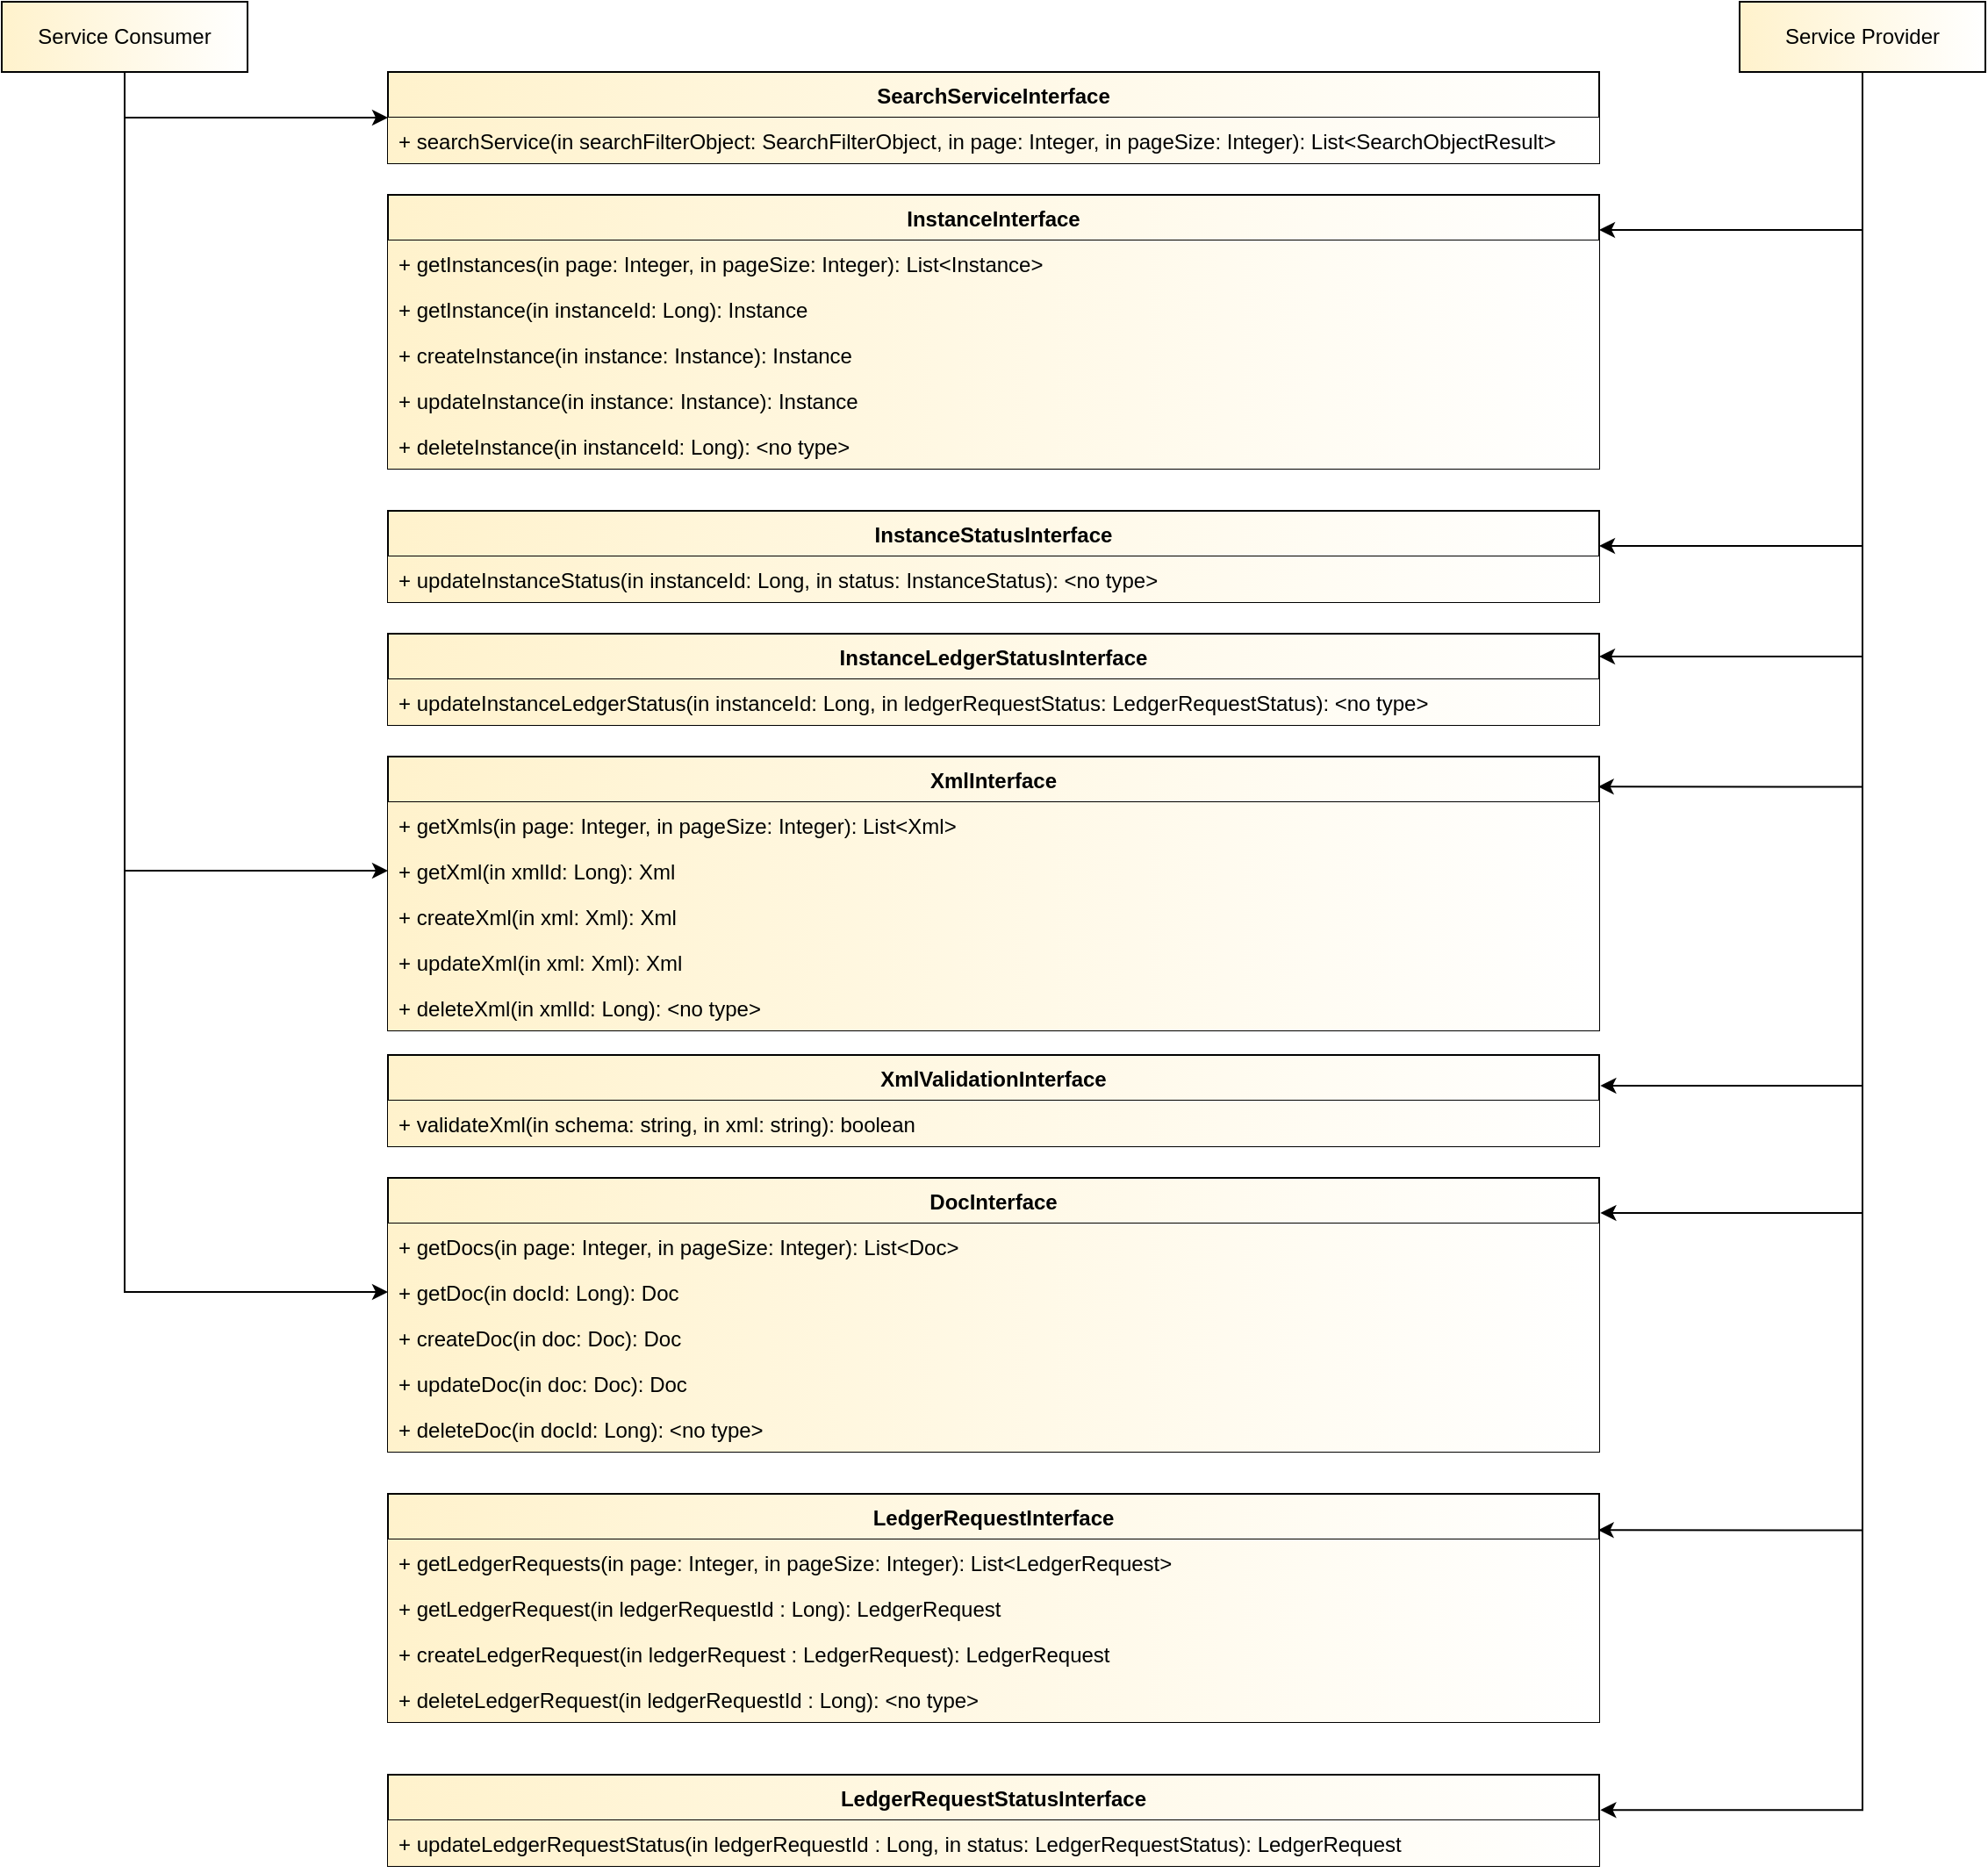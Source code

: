 <mxfile version="20.0.3" type="github">
  <diagram name="Page-1" id="58cdce13-f638-feb5-8d6f-7d28b1aa9fa0">
    <mxGraphModel dx="1422" dy="1641" grid="1" gridSize="10" guides="1" tooltips="1" connect="1" arrows="1" fold="1" page="1" pageScale="1" pageWidth="1100" pageHeight="850" background="none" math="0" shadow="0">
      <root>
        <mxCell id="0" />
        <mxCell id="1" parent="0" />
        <mxCell id="tsz4WT_P7tJj26BBKG4R-13" value="InstanceInterface" style="swimlane;fontStyle=1;align=center;verticalAlign=top;childLayout=stackLayout;horizontal=1;startSize=26;horizontalStack=0;resizeParent=1;resizeParentMax=0;resizeLast=0;collapsible=1;marginBottom=0;rounded=0;glass=0;fillColor=#fff2cc;gradientDirection=east;strokeColor=#000000;gradientColor=#ffffff;" parent="1" vertex="1">
          <mxGeometry x="880" y="-290" width="690" height="156" as="geometry" />
        </mxCell>
        <mxCell id="tsz4WT_P7tJj26BBKG4R-16" value="+ getInstances(in page: Integer, in pageSize: Integer): List&lt;Instance&gt;" style="text;strokeColor=none;fillColor=#fff2cc;align=left;verticalAlign=top;spacingLeft=4;spacingRight=4;overflow=hidden;rotatable=0;points=[[0,0.5],[1,0.5]];portConstraint=eastwest;rounded=0;glass=0;gradientColor=#ffffff;gradientDirection=east;strokeWidth=1;" parent="tsz4WT_P7tJj26BBKG4R-13" vertex="1">
          <mxGeometry y="26" width="690" height="26" as="geometry" />
        </mxCell>
        <mxCell id="bbpTMCwPWstrY-ZhsCIW-13" value="+ getInstance(in instanceId: Long): Instance" style="text;strokeColor=none;fillColor=#fff2cc;align=left;verticalAlign=top;spacingLeft=4;spacingRight=4;overflow=hidden;rotatable=0;points=[[0,0.5],[1,0.5]];portConstraint=eastwest;rounded=0;glass=0;gradientColor=#ffffff;gradientDirection=east;strokeWidth=1;" parent="tsz4WT_P7tJj26BBKG4R-13" vertex="1">
          <mxGeometry y="52" width="690" height="26" as="geometry" />
        </mxCell>
        <mxCell id="tsz4WT_P7tJj26BBKG4R-20" value="+ createInstance(in instance: Instance): Instance" style="text;strokeColor=none;fillColor=#fff2cc;align=left;verticalAlign=top;spacingLeft=4;spacingRight=4;overflow=hidden;rotatable=0;points=[[0,0.5],[1,0.5]];portConstraint=eastwest;rounded=0;glass=0;gradientColor=#ffffff;gradientDirection=east;strokeWidth=1;" parent="tsz4WT_P7tJj26BBKG4R-13" vertex="1">
          <mxGeometry y="78" width="690" height="26" as="geometry" />
        </mxCell>
        <mxCell id="tsz4WT_P7tJj26BBKG4R-21" value="+ updateInstance(in instance: Instance): Instance" style="text;strokeColor=none;fillColor=#fff2cc;align=left;verticalAlign=top;spacingLeft=4;spacingRight=4;overflow=hidden;rotatable=0;points=[[0,0.5],[1,0.5]];portConstraint=eastwest;rounded=0;glass=0;gradientColor=#ffffff;gradientDirection=east;strokeWidth=1;" parent="tsz4WT_P7tJj26BBKG4R-13" vertex="1">
          <mxGeometry y="104" width="690" height="26" as="geometry" />
        </mxCell>
        <mxCell id="tsz4WT_P7tJj26BBKG4R-22" value="+ deleteInstance(in instanceId: Long): &lt;no type&gt;&#xa;" style="text;strokeColor=none;fillColor=#fff2cc;align=left;verticalAlign=top;spacingLeft=4;spacingRight=4;overflow=hidden;rotatable=0;points=[[0,0.5],[1,0.5]];portConstraint=eastwest;rounded=0;glass=0;gradientColor=#ffffff;gradientDirection=east;strokeWidth=1;" parent="tsz4WT_P7tJj26BBKG4R-13" vertex="1">
          <mxGeometry y="130" width="690" height="26" as="geometry" />
        </mxCell>
        <mxCell id="tsz4WT_P7tJj26BBKG4R-36" value="DocInterface" style="swimlane;fontStyle=1;align=center;verticalAlign=top;childLayout=stackLayout;horizontal=1;startSize=26;horizontalStack=0;resizeParent=1;resizeParentMax=0;resizeLast=0;collapsible=1;marginBottom=0;rounded=0;glass=0;fillColor=#fff2cc;gradientDirection=east;strokeColor=#000000;gradientColor=#ffffff;" parent="1" vertex="1">
          <mxGeometry x="880" y="270" width="690" height="156" as="geometry" />
        </mxCell>
        <mxCell id="tsz4WT_P7tJj26BBKG4R-38" value="+ getDocs(in page: Integer, in pageSize: Integer): List&lt;Doc&gt;" style="text;strokeColor=none;fillColor=#fff2cc;align=left;verticalAlign=top;spacingLeft=4;spacingRight=4;overflow=hidden;rotatable=0;points=[[0,0.5],[1,0.5]];portConstraint=eastwest;rounded=0;glass=0;gradientColor=#ffffff;gradientDirection=east;strokeWidth=1;" parent="tsz4WT_P7tJj26BBKG4R-36" vertex="1">
          <mxGeometry y="26" width="690" height="26" as="geometry" />
        </mxCell>
        <mxCell id="bbpTMCwPWstrY-ZhsCIW-15" value="+ getDoc(in docId: Long): Doc" style="text;strokeColor=none;fillColor=#fff2cc;align=left;verticalAlign=top;spacingLeft=4;spacingRight=4;overflow=hidden;rotatable=0;points=[[0,0.5],[1,0.5]];portConstraint=eastwest;rounded=0;glass=0;gradientColor=#ffffff;gradientDirection=east;strokeWidth=1;" parent="tsz4WT_P7tJj26BBKG4R-36" vertex="1">
          <mxGeometry y="52" width="690" height="26" as="geometry" />
        </mxCell>
        <mxCell id="tsz4WT_P7tJj26BBKG4R-39" value="+ createDoc(in doc: Doc): Doc" style="text;strokeColor=none;fillColor=#fff2cc;align=left;verticalAlign=top;spacingLeft=4;spacingRight=4;overflow=hidden;rotatable=0;points=[[0,0.5],[1,0.5]];portConstraint=eastwest;rounded=0;glass=0;gradientColor=#ffffff;gradientDirection=east;strokeWidth=1;" parent="tsz4WT_P7tJj26BBKG4R-36" vertex="1">
          <mxGeometry y="78" width="690" height="26" as="geometry" />
        </mxCell>
        <mxCell id="tsz4WT_P7tJj26BBKG4R-40" value="+ updateDoc(in doc: Doc): Doc" style="text;strokeColor=none;fillColor=#fff2cc;align=left;verticalAlign=top;spacingLeft=4;spacingRight=4;overflow=hidden;rotatable=0;points=[[0,0.5],[1,0.5]];portConstraint=eastwest;rounded=0;glass=0;gradientColor=#ffffff;gradientDirection=east;strokeWidth=1;" parent="tsz4WT_P7tJj26BBKG4R-36" vertex="1">
          <mxGeometry y="104" width="690" height="26" as="geometry" />
        </mxCell>
        <mxCell id="tsz4WT_P7tJj26BBKG4R-41" value="+ deleteDoc(in docId: Long): &lt;no type&gt;&#xa;" style="text;strokeColor=none;fillColor=#fff2cc;align=left;verticalAlign=top;spacingLeft=4;spacingRight=4;overflow=hidden;rotatable=0;points=[[0,0.5],[1,0.5]];portConstraint=eastwest;rounded=0;glass=0;gradientColor=#ffffff;gradientDirection=east;strokeWidth=1;" parent="tsz4WT_P7tJj26BBKG4R-36" vertex="1">
          <mxGeometry y="130" width="690" height="26" as="geometry" />
        </mxCell>
        <mxCell id="tsz4WT_P7tJj26BBKG4R-30" value="XmlInterface" style="swimlane;fontStyle=1;align=center;verticalAlign=top;childLayout=stackLayout;horizontal=1;startSize=26;horizontalStack=0;resizeParent=1;resizeParentMax=0;resizeLast=0;collapsible=1;marginBottom=0;rounded=0;glass=0;fillColor=#fff2cc;gradientDirection=east;strokeColor=#000000;gradientColor=#ffffff;" parent="1" vertex="1">
          <mxGeometry x="880" y="30" width="690" height="156" as="geometry" />
        </mxCell>
        <mxCell id="tsz4WT_P7tJj26BBKG4R-32" value="+ getXmls(in page: Integer, in pageSize: Integer): List&lt;Xml&gt;" style="text;strokeColor=none;fillColor=#fff2cc;align=left;verticalAlign=top;spacingLeft=4;spacingRight=4;overflow=hidden;rotatable=0;points=[[0,0.5],[1,0.5]];portConstraint=eastwest;rounded=0;glass=0;gradientColor=#ffffff;gradientDirection=east;strokeWidth=1;" parent="tsz4WT_P7tJj26BBKG4R-30" vertex="1">
          <mxGeometry y="26" width="690" height="26" as="geometry" />
        </mxCell>
        <mxCell id="bbpTMCwPWstrY-ZhsCIW-14" value="+ getXml(in xmlId: Long): Xml" style="text;strokeColor=none;fillColor=#fff2cc;align=left;verticalAlign=top;spacingLeft=4;spacingRight=4;overflow=hidden;rotatable=0;points=[[0,0.5],[1,0.5]];portConstraint=eastwest;rounded=0;glass=0;gradientColor=#ffffff;gradientDirection=east;strokeWidth=1;" parent="tsz4WT_P7tJj26BBKG4R-30" vertex="1">
          <mxGeometry y="52" width="690" height="26" as="geometry" />
        </mxCell>
        <mxCell id="tsz4WT_P7tJj26BBKG4R-33" value="+ createXml(in xml: Xml): Xml" style="text;strokeColor=none;fillColor=#fff2cc;align=left;verticalAlign=top;spacingLeft=4;spacingRight=4;overflow=hidden;rotatable=0;points=[[0,0.5],[1,0.5]];portConstraint=eastwest;rounded=0;glass=0;gradientColor=#ffffff;gradientDirection=east;strokeWidth=1;" parent="tsz4WT_P7tJj26BBKG4R-30" vertex="1">
          <mxGeometry y="78" width="690" height="26" as="geometry" />
        </mxCell>
        <mxCell id="tsz4WT_P7tJj26BBKG4R-34" value="+ updateXml(in xml: Xml): Xml" style="text;strokeColor=none;fillColor=#fff2cc;align=left;verticalAlign=top;spacingLeft=4;spacingRight=4;overflow=hidden;rotatable=0;points=[[0,0.5],[1,0.5]];portConstraint=eastwest;rounded=0;glass=0;gradientColor=#ffffff;gradientDirection=east;strokeWidth=1;" parent="tsz4WT_P7tJj26BBKG4R-30" vertex="1">
          <mxGeometry y="104" width="690" height="26" as="geometry" />
        </mxCell>
        <mxCell id="tsz4WT_P7tJj26BBKG4R-35" value="+ deleteXml(in xmlId: Long): &lt;no type&gt;&#xa;" style="text;strokeColor=none;fillColor=#fff2cc;align=left;verticalAlign=top;spacingLeft=4;spacingRight=4;overflow=hidden;rotatable=0;points=[[0,0.5],[1,0.5]];portConstraint=eastwest;rounded=0;glass=0;gradientColor=#ffffff;gradientDirection=east;strokeWidth=1;" parent="tsz4WT_P7tJj26BBKG4R-30" vertex="1">
          <mxGeometry y="130" width="690" height="26" as="geometry" />
        </mxCell>
        <mxCell id="tsz4WT_P7tJj26BBKG4R-42" value="SearchServiceInterface" style="swimlane;fontStyle=1;align=center;verticalAlign=top;childLayout=stackLayout;horizontal=1;startSize=26;horizontalStack=0;resizeParent=1;resizeParentMax=0;resizeLast=0;collapsible=1;marginBottom=0;rounded=0;glass=0;fillColor=#fff2cc;gradientDirection=east;strokeColor=#000000;gradientColor=#ffffff;" parent="1" vertex="1">
          <mxGeometry x="880" y="-360" width="690" height="52" as="geometry" />
        </mxCell>
        <mxCell id="tsz4WT_P7tJj26BBKG4R-44" value="+ searchService(in searchFilterObject: SearchFilterObject, in page: Integer, in pageSize: Integer): List&lt;SearchObjectResult&gt;" style="text;strokeColor=none;fillColor=#fff2cc;align=left;verticalAlign=top;spacingLeft=4;spacingRight=4;overflow=hidden;rotatable=0;points=[[0,0.5],[1,0.5]];portConstraint=eastwest;rounded=0;glass=0;gradientColor=#ffffff;gradientDirection=east;strokeWidth=1;" parent="tsz4WT_P7tJj26BBKG4R-42" vertex="1">
          <mxGeometry y="26" width="690" height="26" as="geometry" />
        </mxCell>
        <mxCell id="bbpTMCwPWstrY-ZhsCIW-4" style="edgeStyle=orthogonalEdgeStyle;rounded=0;orthogonalLoop=1;jettySize=auto;html=1;exitX=0.5;exitY=1;exitDx=0;exitDy=0;" parent="1" source="tsz4WT_P7tJj26BBKG4R-49" edge="1">
          <mxGeometry relative="1" as="geometry">
            <mxPoint x="1570" y="-270" as="targetPoint" />
            <Array as="points">
              <mxPoint x="1720" y="-270" />
            </Array>
          </mxGeometry>
        </mxCell>
        <mxCell id="bbpTMCwPWstrY-ZhsCIW-5" style="edgeStyle=orthogonalEdgeStyle;rounded=0;orthogonalLoop=1;jettySize=auto;html=1;exitX=0.5;exitY=1;exitDx=0;exitDy=0;entryX=0.999;entryY=0.11;entryDx=0;entryDy=0;entryPerimeter=0;" parent="1" source="tsz4WT_P7tJj26BBKG4R-49" target="tsz4WT_P7tJj26BBKG4R-30" edge="1">
          <mxGeometry relative="1" as="geometry" />
        </mxCell>
        <mxCell id="bbpTMCwPWstrY-ZhsCIW-6" style="edgeStyle=orthogonalEdgeStyle;rounded=0;orthogonalLoop=1;jettySize=auto;html=1;entryX=1.001;entryY=0.122;entryDx=0;entryDy=0;exitX=0.5;exitY=1;exitDx=0;exitDy=0;entryPerimeter=0;" parent="1" source="tsz4WT_P7tJj26BBKG4R-49" target="tsz4WT_P7tJj26BBKG4R-36" edge="1">
          <mxGeometry relative="1" as="geometry">
            <Array as="points">
              <mxPoint x="1720" y="290" />
            </Array>
          </mxGeometry>
        </mxCell>
        <mxCell id="bbpTMCwPWstrY-ZhsCIW-7" style="edgeStyle=orthogonalEdgeStyle;rounded=0;orthogonalLoop=1;jettySize=auto;html=1;entryX=0.999;entryY=0.159;entryDx=0;entryDy=0;exitX=0.5;exitY=1;exitDx=0;exitDy=0;entryPerimeter=0;" parent="1" source="tsz4WT_P7tJj26BBKG4R-49" target="tsz4WT_P7tJj26BBKG4R-51" edge="1">
          <mxGeometry relative="1" as="geometry">
            <Array as="points">
              <mxPoint x="1720" y="471" />
            </Array>
          </mxGeometry>
        </mxCell>
        <mxCell id="bbpTMCwPWstrY-ZhsCIW-35" style="edgeStyle=orthogonalEdgeStyle;rounded=0;orthogonalLoop=1;jettySize=auto;html=1;" parent="1" source="tsz4WT_P7tJj26BBKG4R-49" edge="1">
          <mxGeometry relative="1" as="geometry">
            <mxPoint x="1570" y="-90" as="targetPoint" />
            <Array as="points">
              <mxPoint x="1720" y="-90" />
              <mxPoint x="1570" y="-90" />
            </Array>
          </mxGeometry>
        </mxCell>
        <mxCell id="bbpTMCwPWstrY-ZhsCIW-36" style="edgeStyle=orthogonalEdgeStyle;rounded=0;orthogonalLoop=1;jettySize=auto;html=1;entryX=1;entryY=0.25;entryDx=0;entryDy=0;" parent="1" source="tsz4WT_P7tJj26BBKG4R-49" target="bbpTMCwPWstrY-ZhsCIW-32" edge="1">
          <mxGeometry relative="1" as="geometry">
            <Array as="points">
              <mxPoint x="1720" y="-27" />
            </Array>
          </mxGeometry>
        </mxCell>
        <mxCell id="bbpTMCwPWstrY-ZhsCIW-37" style="edgeStyle=orthogonalEdgeStyle;rounded=0;orthogonalLoop=1;jettySize=auto;html=1;entryX=1.001;entryY=0.387;entryDx=0;entryDy=0;entryPerimeter=0;" parent="1" source="tsz4WT_P7tJj26BBKG4R-49" target="bbpTMCwPWstrY-ZhsCIW-8" edge="1">
          <mxGeometry relative="1" as="geometry">
            <Array as="points">
              <mxPoint x="1720" y="630" />
            </Array>
          </mxGeometry>
        </mxCell>
        <mxCell id="bbpTMCwPWstrY-ZhsCIW-45" style="edgeStyle=orthogonalEdgeStyle;rounded=0;orthogonalLoop=1;jettySize=auto;html=1;entryX=1.001;entryY=0.336;entryDx=0;entryDy=0;exitX=0.5;exitY=1;exitDx=0;exitDy=0;entryPerimeter=0;" parent="1" source="tsz4WT_P7tJj26BBKG4R-49" target="bbpTMCwPWstrY-ZhsCIW-38" edge="1">
          <mxGeometry relative="1" as="geometry" />
        </mxCell>
        <mxCell id="tsz4WT_P7tJj26BBKG4R-49" value="&lt;div&gt;Service Provider&lt;/div&gt;" style="rounded=0;whiteSpace=wrap;html=1;glass=0;strokeColor=#000000;strokeWidth=1;fillColor=#fff2cc;gradientDirection=east;gradientColor=#ffffff;" parent="1" vertex="1">
          <mxGeometry x="1650" y="-400" width="140" height="40" as="geometry" />
        </mxCell>
        <mxCell id="bbpTMCwPWstrY-ZhsCIW-1" style="edgeStyle=orthogonalEdgeStyle;rounded=0;orthogonalLoop=1;jettySize=auto;html=1;entryX=0;entryY=0.5;entryDx=0;entryDy=0;exitX=0.5;exitY=1;exitDx=0;exitDy=0;" parent="1" source="tsz4WT_P7tJj26BBKG4R-50" target="tsz4WT_P7tJj26BBKG4R-42" edge="1">
          <mxGeometry relative="1" as="geometry">
            <Array as="points">
              <mxPoint x="730" y="-334" />
            </Array>
          </mxGeometry>
        </mxCell>
        <mxCell id="bbpTMCwPWstrY-ZhsCIW-2" style="edgeStyle=orthogonalEdgeStyle;rounded=0;orthogonalLoop=1;jettySize=auto;html=1;entryX=0;entryY=0.5;entryDx=0;entryDy=0;" parent="1" source="tsz4WT_P7tJj26BBKG4R-50" target="bbpTMCwPWstrY-ZhsCIW-14" edge="1">
          <mxGeometry relative="1" as="geometry" />
        </mxCell>
        <mxCell id="bbpTMCwPWstrY-ZhsCIW-3" style="edgeStyle=orthogonalEdgeStyle;rounded=0;orthogonalLoop=1;jettySize=auto;html=1;entryX=0;entryY=0.5;entryDx=0;entryDy=0;exitX=0.5;exitY=1;exitDx=0;exitDy=0;" parent="1" source="tsz4WT_P7tJj26BBKG4R-50" target="bbpTMCwPWstrY-ZhsCIW-15" edge="1">
          <mxGeometry relative="1" as="geometry" />
        </mxCell>
        <mxCell id="tsz4WT_P7tJj26BBKG4R-50" value="&lt;div&gt;Service Consumer&lt;/div&gt;" style="rounded=0;whiteSpace=wrap;html=1;glass=0;strokeColor=#000000;strokeWidth=1;fillColor=#fff2cc;gradientDirection=east;gradientColor=#ffffff;" parent="1" vertex="1">
          <mxGeometry x="660" y="-400" width="140" height="40" as="geometry" />
        </mxCell>
        <mxCell id="tsz4WT_P7tJj26BBKG4R-51" value="LedgerRequestInterface" style="swimlane;fontStyle=1;align=center;verticalAlign=top;childLayout=stackLayout;horizontal=1;startSize=26;horizontalStack=0;resizeParent=1;resizeParentMax=0;resizeLast=0;collapsible=1;marginBottom=0;rounded=0;glass=0;fillColor=#fff2cc;gradientDirection=east;strokeColor=#000000;gradientColor=#ffffff;" parent="1" vertex="1">
          <mxGeometry x="880" y="450" width="690" height="130" as="geometry" />
        </mxCell>
        <mxCell id="tsz4WT_P7tJj26BBKG4R-55" value="+ getLedgerRequests(in page: Integer, in pageSize: Integer): List&lt;LedgerRequest&gt;" style="text;strokeColor=none;fillColor=#fff2cc;align=left;verticalAlign=top;spacingLeft=4;spacingRight=4;overflow=hidden;rotatable=0;points=[[0,0.5],[1,0.5]];portConstraint=eastwest;rounded=0;glass=0;gradientColor=#ffffff;gradientDirection=east;strokeWidth=1;" parent="tsz4WT_P7tJj26BBKG4R-51" vertex="1">
          <mxGeometry y="26" width="690" height="26" as="geometry" />
        </mxCell>
        <mxCell id="tsz4WT_P7tJj26BBKG4R-54" value="+ getLedgerRequest(in ledgerRequestId : Long): LedgerRequest " style="text;strokeColor=none;fillColor=#fff2cc;align=left;verticalAlign=top;spacingLeft=4;spacingRight=4;overflow=hidden;rotatable=0;points=[[0,0.5],[1,0.5]];portConstraint=eastwest;rounded=0;glass=0;gradientColor=#ffffff;gradientDirection=east;strokeWidth=1;" parent="tsz4WT_P7tJj26BBKG4R-51" vertex="1">
          <mxGeometry y="52" width="690" height="26" as="geometry" />
        </mxCell>
        <mxCell id="tsz4WT_P7tJj26BBKG4R-57" value="+ createLedgerRequest(in ledgerRequest : LedgerRequest): LedgerRequest" style="text;strokeColor=none;fillColor=#fff2cc;align=left;verticalAlign=top;spacingLeft=4;spacingRight=4;overflow=hidden;rotatable=0;points=[[0,0.5],[1,0.5]];portConstraint=eastwest;rounded=0;glass=0;gradientColor=#ffffff;gradientDirection=east;strokeWidth=1;" parent="tsz4WT_P7tJj26BBKG4R-51" vertex="1">
          <mxGeometry y="78" width="690" height="26" as="geometry" />
        </mxCell>
        <mxCell id="tsz4WT_P7tJj26BBKG4R-56" value="+ deleteLedgerRequest(in ledgerRequestId : Long): &lt;no type&gt;&#xa;" style="text;strokeColor=none;fillColor=#fff2cc;align=left;verticalAlign=top;spacingLeft=4;spacingRight=4;overflow=hidden;rotatable=0;points=[[0,0.5],[1,0.5]];portConstraint=eastwest;rounded=0;glass=0;gradientColor=#ffffff;gradientDirection=east;strokeWidth=1;" parent="tsz4WT_P7tJj26BBKG4R-51" vertex="1">
          <mxGeometry y="104" width="690" height="26" as="geometry" />
        </mxCell>
        <mxCell id="bbpTMCwPWstrY-ZhsCIW-8" value="LedgerRequestStatusInterface" style="swimlane;fontStyle=1;align=center;verticalAlign=top;childLayout=stackLayout;horizontal=1;startSize=26;horizontalStack=0;resizeParent=1;resizeParentMax=0;resizeLast=0;collapsible=1;marginBottom=0;rounded=0;glass=0;fillColor=#fff2cc;gradientDirection=east;strokeColor=#000000;gradientColor=#ffffff;" parent="1" vertex="1">
          <mxGeometry x="880" y="610" width="690" height="52" as="geometry" />
        </mxCell>
        <mxCell id="bbpTMCwPWstrY-ZhsCIW-11" value="+ updateLedgerRequestStatus(in ledgerRequestId : Long, in status: LedgerRequestStatus): LedgerRequest" style="text;strokeColor=none;fillColor=#fff2cc;align=left;verticalAlign=top;spacingLeft=4;spacingRight=4;overflow=hidden;rotatable=0;points=[[0,0.5],[1,0.5]];portConstraint=eastwest;rounded=0;glass=0;gradientColor=#ffffff;gradientDirection=east;strokeWidth=1;" parent="bbpTMCwPWstrY-ZhsCIW-8" vertex="1">
          <mxGeometry y="26" width="690" height="26" as="geometry" />
        </mxCell>
        <mxCell id="bbpTMCwPWstrY-ZhsCIW-16" value="InstanceStatusInterface" style="swimlane;fontStyle=1;align=center;verticalAlign=top;childLayout=stackLayout;horizontal=1;startSize=26;horizontalStack=0;resizeParent=1;resizeParentMax=0;resizeLast=0;collapsible=1;marginBottom=0;rounded=0;glass=0;fillColor=#fff2cc;gradientDirection=east;strokeColor=#000000;gradientColor=#ffffff;" parent="1" vertex="1">
          <mxGeometry x="880" y="-110" width="690" height="52" as="geometry" />
        </mxCell>
        <mxCell id="bbpTMCwPWstrY-ZhsCIW-22" value="+ updateInstanceStatus(in instanceId: Long, in status: InstanceStatus): &lt;no type&gt;&#xa;" style="text;strokeColor=none;fillColor=#fff2cc;align=left;verticalAlign=top;spacingLeft=4;spacingRight=4;overflow=hidden;rotatable=0;points=[[0,0.5],[1,0.5]];portConstraint=eastwest;rounded=0;glass=0;gradientColor=#ffffff;gradientDirection=east;strokeWidth=1;" parent="bbpTMCwPWstrY-ZhsCIW-16" vertex="1">
          <mxGeometry y="26" width="690" height="26" as="geometry" />
        </mxCell>
        <mxCell id="bbpTMCwPWstrY-ZhsCIW-32" value="InstanceLedgerStatusInterface" style="swimlane;fontStyle=1;align=center;verticalAlign=top;childLayout=stackLayout;horizontal=1;startSize=26;horizontalStack=0;resizeParent=1;resizeParentMax=0;resizeLast=0;collapsible=1;marginBottom=0;rounded=0;glass=0;fillColor=#fff2cc;gradientDirection=east;strokeColor=#000000;gradientColor=#ffffff;" parent="1" vertex="1">
          <mxGeometry x="880" y="-40" width="690" height="52" as="geometry" />
        </mxCell>
        <mxCell id="bbpTMCwPWstrY-ZhsCIW-34" value="+ updateInstanceLedgerStatus(in instanceId: Long, in ledgerRequestStatus: LedgerRequestStatus): &lt;no type&gt;&#xa;" style="text;strokeColor=none;fillColor=#fff2cc;align=left;verticalAlign=top;spacingLeft=4;spacingRight=4;overflow=hidden;rotatable=0;points=[[0,0.5],[1,0.5]];portConstraint=eastwest;rounded=0;glass=0;gradientColor=#ffffff;gradientDirection=east;strokeWidth=1;" parent="bbpTMCwPWstrY-ZhsCIW-32" vertex="1">
          <mxGeometry y="26" width="690" height="26" as="geometry" />
        </mxCell>
        <mxCell id="bbpTMCwPWstrY-ZhsCIW-38" value="XmlValidationInterface" style="swimlane;fontStyle=1;align=center;verticalAlign=top;childLayout=stackLayout;horizontal=1;startSize=26;horizontalStack=0;resizeParent=1;resizeParentMax=0;resizeLast=0;collapsible=1;marginBottom=0;rounded=0;glass=0;fillColor=#fff2cc;gradientDirection=east;strokeColor=#000000;gradientColor=#ffffff;" parent="1" vertex="1">
          <mxGeometry x="880" y="200" width="690" height="52" as="geometry" />
        </mxCell>
        <mxCell id="bbpTMCwPWstrY-ZhsCIW-44" value="+ validateXml(in schema: string, in xml: string): boolean&#xa;&#xa;" style="text;strokeColor=none;fillColor=#fff2cc;align=left;verticalAlign=top;spacingLeft=4;spacingRight=4;overflow=hidden;rotatable=0;points=[[0,0.5],[1,0.5]];portConstraint=eastwest;rounded=0;glass=0;gradientColor=#ffffff;gradientDirection=east;strokeWidth=1;" parent="bbpTMCwPWstrY-ZhsCIW-38" vertex="1">
          <mxGeometry y="26" width="690" height="26" as="geometry" />
        </mxCell>
      </root>
    </mxGraphModel>
  </diagram>
</mxfile>
